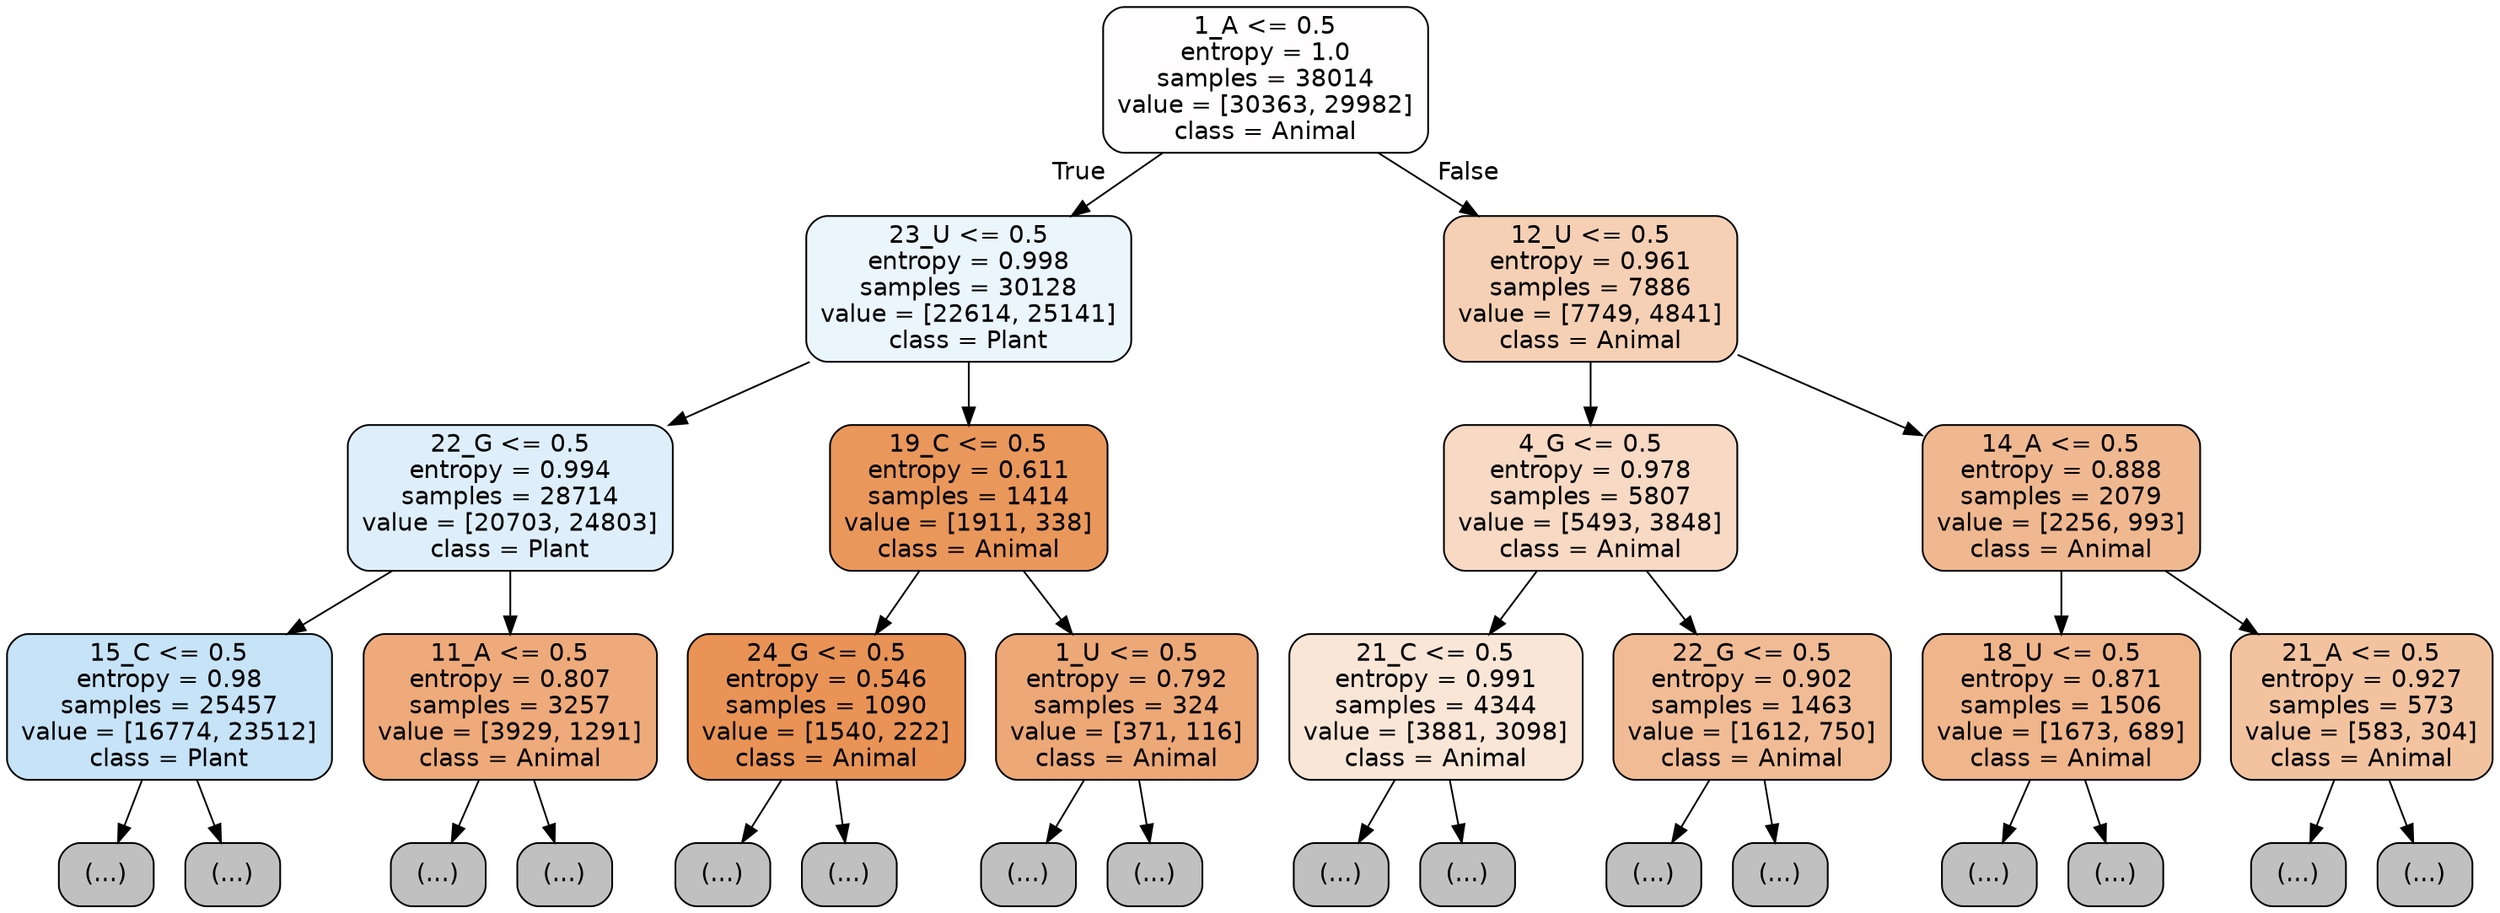 digraph Tree {
node [shape=box, style="filled, rounded", color="black", fontname="helvetica"] ;
edge [fontname="helvetica"] ;
0 [label="1_A <= 0.5\nentropy = 1.0\nsamples = 38014\nvalue = [30363, 29982]\nclass = Animal", fillcolor="#fffdfd"] ;
1 [label="23_U <= 0.5\nentropy = 0.998\nsamples = 30128\nvalue = [22614, 25141]\nclass = Plant", fillcolor="#ebf5fc"] ;
0 -> 1 [labeldistance=2.5, labelangle=45, headlabel="True"] ;
2 [label="22_G <= 0.5\nentropy = 0.994\nsamples = 28714\nvalue = [20703, 24803]\nclass = Plant", fillcolor="#deeffb"] ;
1 -> 2 ;
3 [label="15_C <= 0.5\nentropy = 0.98\nsamples = 25457\nvalue = [16774, 23512]\nclass = Plant", fillcolor="#c6e3f8"] ;
2 -> 3 ;
4 [label="(...)", fillcolor="#C0C0C0"] ;
3 -> 4 ;
8303 [label="(...)", fillcolor="#C0C0C0"] ;
3 -> 8303 ;
10604 [label="11_A <= 0.5\nentropy = 0.807\nsamples = 3257\nvalue = [3929, 1291]\nclass = Animal", fillcolor="#eeaa7a"] ;
2 -> 10604 ;
10605 [label="(...)", fillcolor="#C0C0C0"] ;
10604 -> 10605 ;
11714 [label="(...)", fillcolor="#C0C0C0"] ;
10604 -> 11714 ;
12021 [label="19_C <= 0.5\nentropy = 0.611\nsamples = 1414\nvalue = [1911, 338]\nclass = Animal", fillcolor="#ea975c"] ;
1 -> 12021 ;
12022 [label="24_G <= 0.5\nentropy = 0.546\nsamples = 1090\nvalue = [1540, 222]\nclass = Animal", fillcolor="#e99356"] ;
12021 -> 12022 ;
12023 [label="(...)", fillcolor="#C0C0C0"] ;
12022 -> 12023 ;
12338 [label="(...)", fillcolor="#C0C0C0"] ;
12022 -> 12338 ;
12399 [label="1_U <= 0.5\nentropy = 0.792\nsamples = 324\nvalue = [371, 116]\nclass = Animal", fillcolor="#eda877"] ;
12021 -> 12399 ;
12400 [label="(...)", fillcolor="#C0C0C0"] ;
12399 -> 12400 ;
12471 [label="(...)", fillcolor="#C0C0C0"] ;
12399 -> 12471 ;
12554 [label="12_U <= 0.5\nentropy = 0.961\nsamples = 7886\nvalue = [7749, 4841]\nclass = Animal", fillcolor="#f5d0b5"] ;
0 -> 12554 [labeldistance=2.5, labelangle=-45, headlabel="False"] ;
12555 [label="4_G <= 0.5\nentropy = 0.978\nsamples = 5807\nvalue = [5493, 3848]\nclass = Animal", fillcolor="#f7d9c4"] ;
12554 -> 12555 ;
12556 [label="21_C <= 0.5\nentropy = 0.991\nsamples = 4344\nvalue = [3881, 3098]\nclass = Animal", fillcolor="#fae6d7"] ;
12555 -> 12556 ;
12557 [label="(...)", fillcolor="#C0C0C0"] ;
12556 -> 12557 ;
14280 [label="(...)", fillcolor="#C0C0C0"] ;
12556 -> 14280 ;
14673 [label="22_G <= 0.5\nentropy = 0.902\nsamples = 1463\nvalue = [1612, 750]\nclass = Animal", fillcolor="#f1bc95"] ;
12555 -> 14673 ;
14674 [label="(...)", fillcolor="#C0C0C0"] ;
14673 -> 14674 ;
15405 [label="(...)", fillcolor="#C0C0C0"] ;
14673 -> 15405 ;
15500 [label="14_A <= 0.5\nentropy = 0.888\nsamples = 2079\nvalue = [2256, 993]\nclass = Animal", fillcolor="#f0b890"] ;
12554 -> 15500 ;
15501 [label="18_U <= 0.5\nentropy = 0.871\nsamples = 1506\nvalue = [1673, 689]\nclass = Animal", fillcolor="#f0b58b"] ;
15500 -> 15501 ;
15502 [label="(...)", fillcolor="#C0C0C0"] ;
15501 -> 15502 ;
16141 [label="(...)", fillcolor="#C0C0C0"] ;
15501 -> 16141 ;
16378 [label="21_A <= 0.5\nentropy = 0.927\nsamples = 573\nvalue = [583, 304]\nclass = Animal", fillcolor="#f3c3a0"] ;
15500 -> 16378 ;
16379 [label="(...)", fillcolor="#C0C0C0"] ;
16378 -> 16379 ;
16602 [label="(...)", fillcolor="#C0C0C0"] ;
16378 -> 16602 ;
}